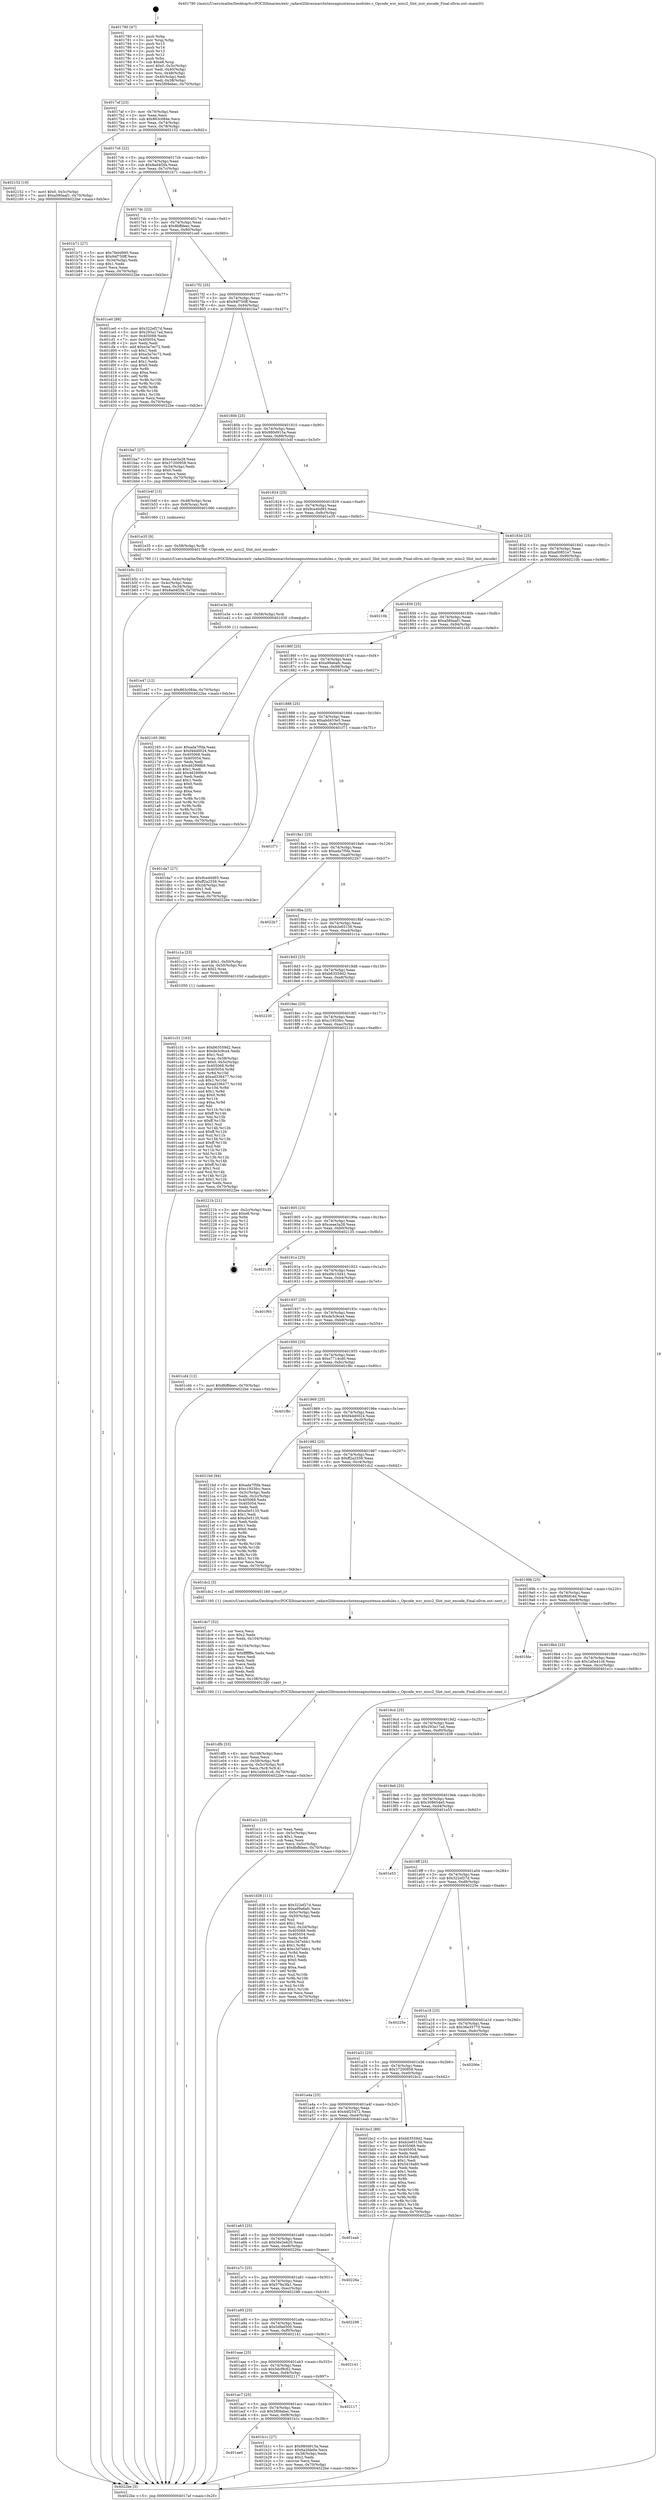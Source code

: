 digraph "0x401780" {
  label = "0x401780 (/mnt/c/Users/mathe/Desktop/tcc/POCII/binaries/extr_radare2librasmarchxtensagnuxtensa-modules.c_Opcode_wsr_misc2_Slot_inst_encode_Final-ollvm.out::main(0))"
  labelloc = "t"
  node[shape=record]

  Entry [label="",width=0.3,height=0.3,shape=circle,fillcolor=black,style=filled]
  "0x4017af" [label="{
     0x4017af [23]\l
     | [instrs]\l
     &nbsp;&nbsp;0x4017af \<+3\>: mov -0x70(%rbp),%eax\l
     &nbsp;&nbsp;0x4017b2 \<+2\>: mov %eax,%ecx\l
     &nbsp;&nbsp;0x4017b4 \<+6\>: sub $0x863c084e,%ecx\l
     &nbsp;&nbsp;0x4017ba \<+3\>: mov %eax,-0x74(%rbp)\l
     &nbsp;&nbsp;0x4017bd \<+3\>: mov %ecx,-0x78(%rbp)\l
     &nbsp;&nbsp;0x4017c0 \<+6\>: je 0000000000402152 \<main+0x9d2\>\l
  }"]
  "0x402152" [label="{
     0x402152 [19]\l
     | [instrs]\l
     &nbsp;&nbsp;0x402152 \<+7\>: movl $0x0,-0x3c(%rbp)\l
     &nbsp;&nbsp;0x402159 \<+7\>: movl $0xa580aaf1,-0x70(%rbp)\l
     &nbsp;&nbsp;0x402160 \<+5\>: jmp 00000000004022be \<main+0xb3e\>\l
  }"]
  "0x4017c6" [label="{
     0x4017c6 [22]\l
     | [instrs]\l
     &nbsp;&nbsp;0x4017c6 \<+5\>: jmp 00000000004017cb \<main+0x4b\>\l
     &nbsp;&nbsp;0x4017cb \<+3\>: mov -0x74(%rbp),%eax\l
     &nbsp;&nbsp;0x4017ce \<+5\>: sub $0x8ad4f2fa,%eax\l
     &nbsp;&nbsp;0x4017d3 \<+3\>: mov %eax,-0x7c(%rbp)\l
     &nbsp;&nbsp;0x4017d6 \<+6\>: je 0000000000401b71 \<main+0x3f1\>\l
  }"]
  Exit [label="",width=0.3,height=0.3,shape=circle,fillcolor=black,style=filled,peripheries=2]
  "0x401b71" [label="{
     0x401b71 [27]\l
     | [instrs]\l
     &nbsp;&nbsp;0x401b71 \<+5\>: mov $0x7fe0d995,%eax\l
     &nbsp;&nbsp;0x401b76 \<+5\>: mov $0x94f750ff,%ecx\l
     &nbsp;&nbsp;0x401b7b \<+3\>: mov -0x34(%rbp),%edx\l
     &nbsp;&nbsp;0x401b7e \<+3\>: cmp $0x1,%edx\l
     &nbsp;&nbsp;0x401b81 \<+3\>: cmovl %ecx,%eax\l
     &nbsp;&nbsp;0x401b84 \<+3\>: mov %eax,-0x70(%rbp)\l
     &nbsp;&nbsp;0x401b87 \<+5\>: jmp 00000000004022be \<main+0xb3e\>\l
  }"]
  "0x4017dc" [label="{
     0x4017dc [22]\l
     | [instrs]\l
     &nbsp;&nbsp;0x4017dc \<+5\>: jmp 00000000004017e1 \<main+0x61\>\l
     &nbsp;&nbsp;0x4017e1 \<+3\>: mov -0x74(%rbp),%eax\l
     &nbsp;&nbsp;0x4017e4 \<+5\>: sub $0x8bffdeec,%eax\l
     &nbsp;&nbsp;0x4017e9 \<+3\>: mov %eax,-0x80(%rbp)\l
     &nbsp;&nbsp;0x4017ec \<+6\>: je 0000000000401ce0 \<main+0x560\>\l
  }"]
  "0x401e47" [label="{
     0x401e47 [12]\l
     | [instrs]\l
     &nbsp;&nbsp;0x401e47 \<+7\>: movl $0x863c084e,-0x70(%rbp)\l
     &nbsp;&nbsp;0x401e4e \<+5\>: jmp 00000000004022be \<main+0xb3e\>\l
  }"]
  "0x401ce0" [label="{
     0x401ce0 [88]\l
     | [instrs]\l
     &nbsp;&nbsp;0x401ce0 \<+5\>: mov $0x322ef27d,%eax\l
     &nbsp;&nbsp;0x401ce5 \<+5\>: mov $0x293a17ad,%ecx\l
     &nbsp;&nbsp;0x401cea \<+7\>: mov 0x405068,%edx\l
     &nbsp;&nbsp;0x401cf1 \<+7\>: mov 0x405054,%esi\l
     &nbsp;&nbsp;0x401cf8 \<+2\>: mov %edx,%edi\l
     &nbsp;&nbsp;0x401cfa \<+6\>: add $0xe3a7ec72,%edi\l
     &nbsp;&nbsp;0x401d00 \<+3\>: sub $0x1,%edi\l
     &nbsp;&nbsp;0x401d03 \<+6\>: sub $0xe3a7ec72,%edi\l
     &nbsp;&nbsp;0x401d09 \<+3\>: imul %edi,%edx\l
     &nbsp;&nbsp;0x401d0c \<+3\>: and $0x1,%edx\l
     &nbsp;&nbsp;0x401d0f \<+3\>: cmp $0x0,%edx\l
     &nbsp;&nbsp;0x401d12 \<+4\>: sete %r8b\l
     &nbsp;&nbsp;0x401d16 \<+3\>: cmp $0xa,%esi\l
     &nbsp;&nbsp;0x401d19 \<+4\>: setl %r9b\l
     &nbsp;&nbsp;0x401d1d \<+3\>: mov %r8b,%r10b\l
     &nbsp;&nbsp;0x401d20 \<+3\>: and %r9b,%r10b\l
     &nbsp;&nbsp;0x401d23 \<+3\>: xor %r9b,%r8b\l
     &nbsp;&nbsp;0x401d26 \<+3\>: or %r8b,%r10b\l
     &nbsp;&nbsp;0x401d29 \<+4\>: test $0x1,%r10b\l
     &nbsp;&nbsp;0x401d2d \<+3\>: cmovne %ecx,%eax\l
     &nbsp;&nbsp;0x401d30 \<+3\>: mov %eax,-0x70(%rbp)\l
     &nbsp;&nbsp;0x401d33 \<+5\>: jmp 00000000004022be \<main+0xb3e\>\l
  }"]
  "0x4017f2" [label="{
     0x4017f2 [25]\l
     | [instrs]\l
     &nbsp;&nbsp;0x4017f2 \<+5\>: jmp 00000000004017f7 \<main+0x77\>\l
     &nbsp;&nbsp;0x4017f7 \<+3\>: mov -0x74(%rbp),%eax\l
     &nbsp;&nbsp;0x4017fa \<+5\>: sub $0x94f750ff,%eax\l
     &nbsp;&nbsp;0x4017ff \<+6\>: mov %eax,-0x84(%rbp)\l
     &nbsp;&nbsp;0x401805 \<+6\>: je 0000000000401ba7 \<main+0x427\>\l
  }"]
  "0x401e3e" [label="{
     0x401e3e [9]\l
     | [instrs]\l
     &nbsp;&nbsp;0x401e3e \<+4\>: mov -0x58(%rbp),%rdi\l
     &nbsp;&nbsp;0x401e42 \<+5\>: call 0000000000401030 \<free@plt\>\l
     | [calls]\l
     &nbsp;&nbsp;0x401030 \{1\} (unknown)\l
  }"]
  "0x401ba7" [label="{
     0x401ba7 [27]\l
     | [instrs]\l
     &nbsp;&nbsp;0x401ba7 \<+5\>: mov $0xceae3a28,%eax\l
     &nbsp;&nbsp;0x401bac \<+5\>: mov $0x37200958,%ecx\l
     &nbsp;&nbsp;0x401bb1 \<+3\>: mov -0x34(%rbp),%edx\l
     &nbsp;&nbsp;0x401bb4 \<+3\>: cmp $0x0,%edx\l
     &nbsp;&nbsp;0x401bb7 \<+3\>: cmove %ecx,%eax\l
     &nbsp;&nbsp;0x401bba \<+3\>: mov %eax,-0x70(%rbp)\l
     &nbsp;&nbsp;0x401bbd \<+5\>: jmp 00000000004022be \<main+0xb3e\>\l
  }"]
  "0x40180b" [label="{
     0x40180b [25]\l
     | [instrs]\l
     &nbsp;&nbsp;0x40180b \<+5\>: jmp 0000000000401810 \<main+0x90\>\l
     &nbsp;&nbsp;0x401810 \<+3\>: mov -0x74(%rbp),%eax\l
     &nbsp;&nbsp;0x401813 \<+5\>: sub $0x980d915a,%eax\l
     &nbsp;&nbsp;0x401818 \<+6\>: mov %eax,-0x88(%rbp)\l
     &nbsp;&nbsp;0x40181e \<+6\>: je 0000000000401b4f \<main+0x3cf\>\l
  }"]
  "0x401dfb" [label="{
     0x401dfb [33]\l
     | [instrs]\l
     &nbsp;&nbsp;0x401dfb \<+6\>: mov -0x108(%rbp),%ecx\l
     &nbsp;&nbsp;0x401e01 \<+3\>: imul %eax,%ecx\l
     &nbsp;&nbsp;0x401e04 \<+4\>: mov -0x58(%rbp),%r8\l
     &nbsp;&nbsp;0x401e08 \<+4\>: movslq -0x5c(%rbp),%r9\l
     &nbsp;&nbsp;0x401e0c \<+4\>: mov %ecx,(%r8,%r9,4)\l
     &nbsp;&nbsp;0x401e10 \<+7\>: movl $0x1a0e41c6,-0x70(%rbp)\l
     &nbsp;&nbsp;0x401e17 \<+5\>: jmp 00000000004022be \<main+0xb3e\>\l
  }"]
  "0x401b4f" [label="{
     0x401b4f [13]\l
     | [instrs]\l
     &nbsp;&nbsp;0x401b4f \<+4\>: mov -0x48(%rbp),%rax\l
     &nbsp;&nbsp;0x401b53 \<+4\>: mov 0x8(%rax),%rdi\l
     &nbsp;&nbsp;0x401b57 \<+5\>: call 0000000000401060 \<atoi@plt\>\l
     | [calls]\l
     &nbsp;&nbsp;0x401060 \{1\} (unknown)\l
  }"]
  "0x401824" [label="{
     0x401824 [25]\l
     | [instrs]\l
     &nbsp;&nbsp;0x401824 \<+5\>: jmp 0000000000401829 \<main+0xa9\>\l
     &nbsp;&nbsp;0x401829 \<+3\>: mov -0x74(%rbp),%eax\l
     &nbsp;&nbsp;0x40182c \<+5\>: sub $0x9ce40d93,%eax\l
     &nbsp;&nbsp;0x401831 \<+6\>: mov %eax,-0x8c(%rbp)\l
     &nbsp;&nbsp;0x401837 \<+6\>: je 0000000000401e35 \<main+0x6b5\>\l
  }"]
  "0x401dc7" [label="{
     0x401dc7 [52]\l
     | [instrs]\l
     &nbsp;&nbsp;0x401dc7 \<+2\>: xor %ecx,%ecx\l
     &nbsp;&nbsp;0x401dc9 \<+5\>: mov $0x2,%edx\l
     &nbsp;&nbsp;0x401dce \<+6\>: mov %edx,-0x104(%rbp)\l
     &nbsp;&nbsp;0x401dd4 \<+1\>: cltd\l
     &nbsp;&nbsp;0x401dd5 \<+6\>: mov -0x104(%rbp),%esi\l
     &nbsp;&nbsp;0x401ddb \<+2\>: idiv %esi\l
     &nbsp;&nbsp;0x401ddd \<+6\>: imul $0xfffffffe,%edx,%edx\l
     &nbsp;&nbsp;0x401de3 \<+2\>: mov %ecx,%edi\l
     &nbsp;&nbsp;0x401de5 \<+2\>: sub %edx,%edi\l
     &nbsp;&nbsp;0x401de7 \<+2\>: mov %ecx,%edx\l
     &nbsp;&nbsp;0x401de9 \<+3\>: sub $0x1,%edx\l
     &nbsp;&nbsp;0x401dec \<+2\>: add %edx,%edi\l
     &nbsp;&nbsp;0x401dee \<+2\>: sub %edi,%ecx\l
     &nbsp;&nbsp;0x401df0 \<+6\>: mov %ecx,-0x108(%rbp)\l
     &nbsp;&nbsp;0x401df6 \<+5\>: call 0000000000401160 \<next_i\>\l
     | [calls]\l
     &nbsp;&nbsp;0x401160 \{1\} (/mnt/c/Users/mathe/Desktop/tcc/POCII/binaries/extr_radare2librasmarchxtensagnuxtensa-modules.c_Opcode_wsr_misc2_Slot_inst_encode_Final-ollvm.out::next_i)\l
  }"]
  "0x401e35" [label="{
     0x401e35 [9]\l
     | [instrs]\l
     &nbsp;&nbsp;0x401e35 \<+4\>: mov -0x58(%rbp),%rdi\l
     &nbsp;&nbsp;0x401e39 \<+5\>: call 0000000000401760 \<Opcode_wsr_misc2_Slot_inst_encode\>\l
     | [calls]\l
     &nbsp;&nbsp;0x401760 \{1\} (/mnt/c/Users/mathe/Desktop/tcc/POCII/binaries/extr_radare2librasmarchxtensagnuxtensa-modules.c_Opcode_wsr_misc2_Slot_inst_encode_Final-ollvm.out::Opcode_wsr_misc2_Slot_inst_encode)\l
  }"]
  "0x40183d" [label="{
     0x40183d [25]\l
     | [instrs]\l
     &nbsp;&nbsp;0x40183d \<+5\>: jmp 0000000000401842 \<main+0xc2\>\l
     &nbsp;&nbsp;0x401842 \<+3\>: mov -0x74(%rbp),%eax\l
     &nbsp;&nbsp;0x401845 \<+5\>: sub $0xa00851e7,%eax\l
     &nbsp;&nbsp;0x40184a \<+6\>: mov %eax,-0x90(%rbp)\l
     &nbsp;&nbsp;0x401850 \<+6\>: je 000000000040210b \<main+0x98b\>\l
  }"]
  "0x401c31" [label="{
     0x401c31 [163]\l
     | [instrs]\l
     &nbsp;&nbsp;0x401c31 \<+5\>: mov $0xb63559d2,%ecx\l
     &nbsp;&nbsp;0x401c36 \<+5\>: mov $0xde3c9ca4,%edx\l
     &nbsp;&nbsp;0x401c3b \<+3\>: mov $0x1,%sil\l
     &nbsp;&nbsp;0x401c3e \<+4\>: mov %rax,-0x58(%rbp)\l
     &nbsp;&nbsp;0x401c42 \<+7\>: movl $0x0,-0x5c(%rbp)\l
     &nbsp;&nbsp;0x401c49 \<+8\>: mov 0x405068,%r8d\l
     &nbsp;&nbsp;0x401c51 \<+8\>: mov 0x405054,%r9d\l
     &nbsp;&nbsp;0x401c59 \<+3\>: mov %r8d,%r10d\l
     &nbsp;&nbsp;0x401c5c \<+7\>: add $0xad336477,%r10d\l
     &nbsp;&nbsp;0x401c63 \<+4\>: sub $0x1,%r10d\l
     &nbsp;&nbsp;0x401c67 \<+7\>: sub $0xad336477,%r10d\l
     &nbsp;&nbsp;0x401c6e \<+4\>: imul %r10d,%r8d\l
     &nbsp;&nbsp;0x401c72 \<+4\>: and $0x1,%r8d\l
     &nbsp;&nbsp;0x401c76 \<+4\>: cmp $0x0,%r8d\l
     &nbsp;&nbsp;0x401c7a \<+4\>: sete %r11b\l
     &nbsp;&nbsp;0x401c7e \<+4\>: cmp $0xa,%r9d\l
     &nbsp;&nbsp;0x401c82 \<+3\>: setl %bl\l
     &nbsp;&nbsp;0x401c85 \<+3\>: mov %r11b,%r14b\l
     &nbsp;&nbsp;0x401c88 \<+4\>: xor $0xff,%r14b\l
     &nbsp;&nbsp;0x401c8c \<+3\>: mov %bl,%r15b\l
     &nbsp;&nbsp;0x401c8f \<+4\>: xor $0xff,%r15b\l
     &nbsp;&nbsp;0x401c93 \<+4\>: xor $0x1,%sil\l
     &nbsp;&nbsp;0x401c97 \<+3\>: mov %r14b,%r12b\l
     &nbsp;&nbsp;0x401c9a \<+4\>: and $0xff,%r12b\l
     &nbsp;&nbsp;0x401c9e \<+3\>: and %sil,%r11b\l
     &nbsp;&nbsp;0x401ca1 \<+3\>: mov %r15b,%r13b\l
     &nbsp;&nbsp;0x401ca4 \<+4\>: and $0xff,%r13b\l
     &nbsp;&nbsp;0x401ca8 \<+3\>: and %sil,%bl\l
     &nbsp;&nbsp;0x401cab \<+3\>: or %r11b,%r12b\l
     &nbsp;&nbsp;0x401cae \<+3\>: or %bl,%r13b\l
     &nbsp;&nbsp;0x401cb1 \<+3\>: xor %r13b,%r12b\l
     &nbsp;&nbsp;0x401cb4 \<+3\>: or %r15b,%r14b\l
     &nbsp;&nbsp;0x401cb7 \<+4\>: xor $0xff,%r14b\l
     &nbsp;&nbsp;0x401cbb \<+4\>: or $0x1,%sil\l
     &nbsp;&nbsp;0x401cbf \<+3\>: and %sil,%r14b\l
     &nbsp;&nbsp;0x401cc2 \<+3\>: or %r14b,%r12b\l
     &nbsp;&nbsp;0x401cc5 \<+4\>: test $0x1,%r12b\l
     &nbsp;&nbsp;0x401cc9 \<+3\>: cmovne %edx,%ecx\l
     &nbsp;&nbsp;0x401ccc \<+3\>: mov %ecx,-0x70(%rbp)\l
     &nbsp;&nbsp;0x401ccf \<+5\>: jmp 00000000004022be \<main+0xb3e\>\l
  }"]
  "0x40210b" [label="{
     0x40210b\l
  }", style=dashed]
  "0x401856" [label="{
     0x401856 [25]\l
     | [instrs]\l
     &nbsp;&nbsp;0x401856 \<+5\>: jmp 000000000040185b \<main+0xdb\>\l
     &nbsp;&nbsp;0x40185b \<+3\>: mov -0x74(%rbp),%eax\l
     &nbsp;&nbsp;0x40185e \<+5\>: sub $0xa580aaf1,%eax\l
     &nbsp;&nbsp;0x401863 \<+6\>: mov %eax,-0x94(%rbp)\l
     &nbsp;&nbsp;0x401869 \<+6\>: je 0000000000402165 \<main+0x9e5\>\l
  }"]
  "0x401b5c" [label="{
     0x401b5c [21]\l
     | [instrs]\l
     &nbsp;&nbsp;0x401b5c \<+3\>: mov %eax,-0x4c(%rbp)\l
     &nbsp;&nbsp;0x401b5f \<+3\>: mov -0x4c(%rbp),%eax\l
     &nbsp;&nbsp;0x401b62 \<+3\>: mov %eax,-0x34(%rbp)\l
     &nbsp;&nbsp;0x401b65 \<+7\>: movl $0x8ad4f2fa,-0x70(%rbp)\l
     &nbsp;&nbsp;0x401b6c \<+5\>: jmp 00000000004022be \<main+0xb3e\>\l
  }"]
  "0x402165" [label="{
     0x402165 [88]\l
     | [instrs]\l
     &nbsp;&nbsp;0x402165 \<+5\>: mov $0xada7f5fa,%eax\l
     &nbsp;&nbsp;0x40216a \<+5\>: mov $0xf4dd0024,%ecx\l
     &nbsp;&nbsp;0x40216f \<+7\>: mov 0x405068,%edx\l
     &nbsp;&nbsp;0x402176 \<+7\>: mov 0x405054,%esi\l
     &nbsp;&nbsp;0x40217d \<+2\>: mov %edx,%edi\l
     &nbsp;&nbsp;0x40217f \<+6\>: sub $0x462998b9,%edi\l
     &nbsp;&nbsp;0x402185 \<+3\>: sub $0x1,%edi\l
     &nbsp;&nbsp;0x402188 \<+6\>: add $0x462998b9,%edi\l
     &nbsp;&nbsp;0x40218e \<+3\>: imul %edi,%edx\l
     &nbsp;&nbsp;0x402191 \<+3\>: and $0x1,%edx\l
     &nbsp;&nbsp;0x402194 \<+3\>: cmp $0x0,%edx\l
     &nbsp;&nbsp;0x402197 \<+4\>: sete %r8b\l
     &nbsp;&nbsp;0x40219b \<+3\>: cmp $0xa,%esi\l
     &nbsp;&nbsp;0x40219e \<+4\>: setl %r9b\l
     &nbsp;&nbsp;0x4021a2 \<+3\>: mov %r8b,%r10b\l
     &nbsp;&nbsp;0x4021a5 \<+3\>: and %r9b,%r10b\l
     &nbsp;&nbsp;0x4021a8 \<+3\>: xor %r9b,%r8b\l
     &nbsp;&nbsp;0x4021ab \<+3\>: or %r8b,%r10b\l
     &nbsp;&nbsp;0x4021ae \<+4\>: test $0x1,%r10b\l
     &nbsp;&nbsp;0x4021b2 \<+3\>: cmovne %ecx,%eax\l
     &nbsp;&nbsp;0x4021b5 \<+3\>: mov %eax,-0x70(%rbp)\l
     &nbsp;&nbsp;0x4021b8 \<+5\>: jmp 00000000004022be \<main+0xb3e\>\l
  }"]
  "0x40186f" [label="{
     0x40186f [25]\l
     | [instrs]\l
     &nbsp;&nbsp;0x40186f \<+5\>: jmp 0000000000401874 \<main+0xf4\>\l
     &nbsp;&nbsp;0x401874 \<+3\>: mov -0x74(%rbp),%eax\l
     &nbsp;&nbsp;0x401877 \<+5\>: sub $0xa99a6afc,%eax\l
     &nbsp;&nbsp;0x40187c \<+6\>: mov %eax,-0x98(%rbp)\l
     &nbsp;&nbsp;0x401882 \<+6\>: je 0000000000401da7 \<main+0x627\>\l
  }"]
  "0x401780" [label="{
     0x401780 [47]\l
     | [instrs]\l
     &nbsp;&nbsp;0x401780 \<+1\>: push %rbp\l
     &nbsp;&nbsp;0x401781 \<+3\>: mov %rsp,%rbp\l
     &nbsp;&nbsp;0x401784 \<+2\>: push %r15\l
     &nbsp;&nbsp;0x401786 \<+2\>: push %r14\l
     &nbsp;&nbsp;0x401788 \<+2\>: push %r13\l
     &nbsp;&nbsp;0x40178a \<+2\>: push %r12\l
     &nbsp;&nbsp;0x40178c \<+1\>: push %rbx\l
     &nbsp;&nbsp;0x40178d \<+7\>: sub $0xe8,%rsp\l
     &nbsp;&nbsp;0x401794 \<+7\>: movl $0x0,-0x3c(%rbp)\l
     &nbsp;&nbsp;0x40179b \<+3\>: mov %edi,-0x40(%rbp)\l
     &nbsp;&nbsp;0x40179e \<+4\>: mov %rsi,-0x48(%rbp)\l
     &nbsp;&nbsp;0x4017a2 \<+3\>: mov -0x40(%rbp),%edi\l
     &nbsp;&nbsp;0x4017a5 \<+3\>: mov %edi,-0x38(%rbp)\l
     &nbsp;&nbsp;0x4017a8 \<+7\>: movl $0x5f08ebec,-0x70(%rbp)\l
  }"]
  "0x401da7" [label="{
     0x401da7 [27]\l
     | [instrs]\l
     &nbsp;&nbsp;0x401da7 \<+5\>: mov $0x9ce40d93,%eax\l
     &nbsp;&nbsp;0x401dac \<+5\>: mov $0xff2a2558,%ecx\l
     &nbsp;&nbsp;0x401db1 \<+3\>: mov -0x2d(%rbp),%dl\l
     &nbsp;&nbsp;0x401db4 \<+3\>: test $0x1,%dl\l
     &nbsp;&nbsp;0x401db7 \<+3\>: cmovne %ecx,%eax\l
     &nbsp;&nbsp;0x401dba \<+3\>: mov %eax,-0x70(%rbp)\l
     &nbsp;&nbsp;0x401dbd \<+5\>: jmp 00000000004022be \<main+0xb3e\>\l
  }"]
  "0x401888" [label="{
     0x401888 [25]\l
     | [instrs]\l
     &nbsp;&nbsp;0x401888 \<+5\>: jmp 000000000040188d \<main+0x10d\>\l
     &nbsp;&nbsp;0x40188d \<+3\>: mov -0x74(%rbp),%eax\l
     &nbsp;&nbsp;0x401890 \<+5\>: sub $0xabd453e5,%eax\l
     &nbsp;&nbsp;0x401895 \<+6\>: mov %eax,-0x9c(%rbp)\l
     &nbsp;&nbsp;0x40189b \<+6\>: je 0000000000401f71 \<main+0x7f1\>\l
  }"]
  "0x4022be" [label="{
     0x4022be [5]\l
     | [instrs]\l
     &nbsp;&nbsp;0x4022be \<+5\>: jmp 00000000004017af \<main+0x2f\>\l
  }"]
  "0x401f71" [label="{
     0x401f71\l
  }", style=dashed]
  "0x4018a1" [label="{
     0x4018a1 [25]\l
     | [instrs]\l
     &nbsp;&nbsp;0x4018a1 \<+5\>: jmp 00000000004018a6 \<main+0x126\>\l
     &nbsp;&nbsp;0x4018a6 \<+3\>: mov -0x74(%rbp),%eax\l
     &nbsp;&nbsp;0x4018a9 \<+5\>: sub $0xada7f5fa,%eax\l
     &nbsp;&nbsp;0x4018ae \<+6\>: mov %eax,-0xa0(%rbp)\l
     &nbsp;&nbsp;0x4018b4 \<+6\>: je 00000000004022b7 \<main+0xb37\>\l
  }"]
  "0x401ae0" [label="{
     0x401ae0\l
  }", style=dashed]
  "0x4022b7" [label="{
     0x4022b7\l
  }", style=dashed]
  "0x4018ba" [label="{
     0x4018ba [25]\l
     | [instrs]\l
     &nbsp;&nbsp;0x4018ba \<+5\>: jmp 00000000004018bf \<main+0x13f\>\l
     &nbsp;&nbsp;0x4018bf \<+3\>: mov -0x74(%rbp),%eax\l
     &nbsp;&nbsp;0x4018c2 \<+5\>: sub $0xb2e65156,%eax\l
     &nbsp;&nbsp;0x4018c7 \<+6\>: mov %eax,-0xa4(%rbp)\l
     &nbsp;&nbsp;0x4018cd \<+6\>: je 0000000000401c1a \<main+0x49a\>\l
  }"]
  "0x401b1c" [label="{
     0x401b1c [27]\l
     | [instrs]\l
     &nbsp;&nbsp;0x401b1c \<+5\>: mov $0x980d915a,%eax\l
     &nbsp;&nbsp;0x401b21 \<+5\>: mov $0x6a2fde0e,%ecx\l
     &nbsp;&nbsp;0x401b26 \<+3\>: mov -0x38(%rbp),%edx\l
     &nbsp;&nbsp;0x401b29 \<+3\>: cmp $0x2,%edx\l
     &nbsp;&nbsp;0x401b2c \<+3\>: cmovne %ecx,%eax\l
     &nbsp;&nbsp;0x401b2f \<+3\>: mov %eax,-0x70(%rbp)\l
     &nbsp;&nbsp;0x401b32 \<+5\>: jmp 00000000004022be \<main+0xb3e\>\l
  }"]
  "0x401c1a" [label="{
     0x401c1a [23]\l
     | [instrs]\l
     &nbsp;&nbsp;0x401c1a \<+7\>: movl $0x1,-0x50(%rbp)\l
     &nbsp;&nbsp;0x401c21 \<+4\>: movslq -0x50(%rbp),%rax\l
     &nbsp;&nbsp;0x401c25 \<+4\>: shl $0x2,%rax\l
     &nbsp;&nbsp;0x401c29 \<+3\>: mov %rax,%rdi\l
     &nbsp;&nbsp;0x401c2c \<+5\>: call 0000000000401050 \<malloc@plt\>\l
     | [calls]\l
     &nbsp;&nbsp;0x401050 \{1\} (unknown)\l
  }"]
  "0x4018d3" [label="{
     0x4018d3 [25]\l
     | [instrs]\l
     &nbsp;&nbsp;0x4018d3 \<+5\>: jmp 00000000004018d8 \<main+0x158\>\l
     &nbsp;&nbsp;0x4018d8 \<+3\>: mov -0x74(%rbp),%eax\l
     &nbsp;&nbsp;0x4018db \<+5\>: sub $0xb63559d2,%eax\l
     &nbsp;&nbsp;0x4018e0 \<+6\>: mov %eax,-0xa8(%rbp)\l
     &nbsp;&nbsp;0x4018e6 \<+6\>: je 0000000000402230 \<main+0xab0\>\l
  }"]
  "0x401ac7" [label="{
     0x401ac7 [25]\l
     | [instrs]\l
     &nbsp;&nbsp;0x401ac7 \<+5\>: jmp 0000000000401acc \<main+0x34c\>\l
     &nbsp;&nbsp;0x401acc \<+3\>: mov -0x74(%rbp),%eax\l
     &nbsp;&nbsp;0x401acf \<+5\>: sub $0x5f08ebec,%eax\l
     &nbsp;&nbsp;0x401ad4 \<+6\>: mov %eax,-0xf8(%rbp)\l
     &nbsp;&nbsp;0x401ada \<+6\>: je 0000000000401b1c \<main+0x39c\>\l
  }"]
  "0x402230" [label="{
     0x402230\l
  }", style=dashed]
  "0x4018ec" [label="{
     0x4018ec [25]\l
     | [instrs]\l
     &nbsp;&nbsp;0x4018ec \<+5\>: jmp 00000000004018f1 \<main+0x171\>\l
     &nbsp;&nbsp;0x4018f1 \<+3\>: mov -0x74(%rbp),%eax\l
     &nbsp;&nbsp;0x4018f4 \<+5\>: sub $0xc1933fcc,%eax\l
     &nbsp;&nbsp;0x4018f9 \<+6\>: mov %eax,-0xac(%rbp)\l
     &nbsp;&nbsp;0x4018ff \<+6\>: je 000000000040221b \<main+0xa9b\>\l
  }"]
  "0x402117" [label="{
     0x402117\l
  }", style=dashed]
  "0x40221b" [label="{
     0x40221b [21]\l
     | [instrs]\l
     &nbsp;&nbsp;0x40221b \<+3\>: mov -0x2c(%rbp),%eax\l
     &nbsp;&nbsp;0x40221e \<+7\>: add $0xe8,%rsp\l
     &nbsp;&nbsp;0x402225 \<+1\>: pop %rbx\l
     &nbsp;&nbsp;0x402226 \<+2\>: pop %r12\l
     &nbsp;&nbsp;0x402228 \<+2\>: pop %r13\l
     &nbsp;&nbsp;0x40222a \<+2\>: pop %r14\l
     &nbsp;&nbsp;0x40222c \<+2\>: pop %r15\l
     &nbsp;&nbsp;0x40222e \<+1\>: pop %rbp\l
     &nbsp;&nbsp;0x40222f \<+1\>: ret\l
  }"]
  "0x401905" [label="{
     0x401905 [25]\l
     | [instrs]\l
     &nbsp;&nbsp;0x401905 \<+5\>: jmp 000000000040190a \<main+0x18a\>\l
     &nbsp;&nbsp;0x40190a \<+3\>: mov -0x74(%rbp),%eax\l
     &nbsp;&nbsp;0x40190d \<+5\>: sub $0xceae3a28,%eax\l
     &nbsp;&nbsp;0x401912 \<+6\>: mov %eax,-0xb0(%rbp)\l
     &nbsp;&nbsp;0x401918 \<+6\>: je 0000000000402135 \<main+0x9b5\>\l
  }"]
  "0x401aae" [label="{
     0x401aae [25]\l
     | [instrs]\l
     &nbsp;&nbsp;0x401aae \<+5\>: jmp 0000000000401ab3 \<main+0x333\>\l
     &nbsp;&nbsp;0x401ab3 \<+3\>: mov -0x74(%rbp),%eax\l
     &nbsp;&nbsp;0x401ab6 \<+5\>: sub $0x5dcf9c62,%eax\l
     &nbsp;&nbsp;0x401abb \<+6\>: mov %eax,-0xf4(%rbp)\l
     &nbsp;&nbsp;0x401ac1 \<+6\>: je 0000000000402117 \<main+0x997\>\l
  }"]
  "0x402135" [label="{
     0x402135\l
  }", style=dashed]
  "0x40191e" [label="{
     0x40191e [25]\l
     | [instrs]\l
     &nbsp;&nbsp;0x40191e \<+5\>: jmp 0000000000401923 \<main+0x1a3\>\l
     &nbsp;&nbsp;0x401923 \<+3\>: mov -0x74(%rbp),%eax\l
     &nbsp;&nbsp;0x401926 \<+5\>: sub $0xd9c15d41,%eax\l
     &nbsp;&nbsp;0x40192b \<+6\>: mov %eax,-0xb4(%rbp)\l
     &nbsp;&nbsp;0x401931 \<+6\>: je 0000000000401f65 \<main+0x7e5\>\l
  }"]
  "0x402141" [label="{
     0x402141\l
  }", style=dashed]
  "0x401f65" [label="{
     0x401f65\l
  }", style=dashed]
  "0x401937" [label="{
     0x401937 [25]\l
     | [instrs]\l
     &nbsp;&nbsp;0x401937 \<+5\>: jmp 000000000040193c \<main+0x1bc\>\l
     &nbsp;&nbsp;0x40193c \<+3\>: mov -0x74(%rbp),%eax\l
     &nbsp;&nbsp;0x40193f \<+5\>: sub $0xde3c9ca4,%eax\l
     &nbsp;&nbsp;0x401944 \<+6\>: mov %eax,-0xb8(%rbp)\l
     &nbsp;&nbsp;0x40194a \<+6\>: je 0000000000401cd4 \<main+0x554\>\l
  }"]
  "0x401a95" [label="{
     0x401a95 [25]\l
     | [instrs]\l
     &nbsp;&nbsp;0x401a95 \<+5\>: jmp 0000000000401a9a \<main+0x31a\>\l
     &nbsp;&nbsp;0x401a9a \<+3\>: mov -0x74(%rbp),%eax\l
     &nbsp;&nbsp;0x401a9d \<+5\>: sub $0x5d9af300,%eax\l
     &nbsp;&nbsp;0x401aa2 \<+6\>: mov %eax,-0xf0(%rbp)\l
     &nbsp;&nbsp;0x401aa8 \<+6\>: je 0000000000402141 \<main+0x9c1\>\l
  }"]
  "0x401cd4" [label="{
     0x401cd4 [12]\l
     | [instrs]\l
     &nbsp;&nbsp;0x401cd4 \<+7\>: movl $0x8bffdeec,-0x70(%rbp)\l
     &nbsp;&nbsp;0x401cdb \<+5\>: jmp 00000000004022be \<main+0xb3e\>\l
  }"]
  "0x401950" [label="{
     0x401950 [25]\l
     | [instrs]\l
     &nbsp;&nbsp;0x401950 \<+5\>: jmp 0000000000401955 \<main+0x1d5\>\l
     &nbsp;&nbsp;0x401955 \<+3\>: mov -0x74(%rbp),%eax\l
     &nbsp;&nbsp;0x401958 \<+5\>: sub $0xe7714cd0,%eax\l
     &nbsp;&nbsp;0x40195d \<+6\>: mov %eax,-0xbc(%rbp)\l
     &nbsp;&nbsp;0x401963 \<+6\>: je 0000000000401f8c \<main+0x80c\>\l
  }"]
  "0x402298" [label="{
     0x402298\l
  }", style=dashed]
  "0x401f8c" [label="{
     0x401f8c\l
  }", style=dashed]
  "0x401969" [label="{
     0x401969 [25]\l
     | [instrs]\l
     &nbsp;&nbsp;0x401969 \<+5\>: jmp 000000000040196e \<main+0x1ee\>\l
     &nbsp;&nbsp;0x40196e \<+3\>: mov -0x74(%rbp),%eax\l
     &nbsp;&nbsp;0x401971 \<+5\>: sub $0xf4dd0024,%eax\l
     &nbsp;&nbsp;0x401976 \<+6\>: mov %eax,-0xc0(%rbp)\l
     &nbsp;&nbsp;0x40197c \<+6\>: je 00000000004021bd \<main+0xa3d\>\l
  }"]
  "0x401a7c" [label="{
     0x401a7c [25]\l
     | [instrs]\l
     &nbsp;&nbsp;0x401a7c \<+5\>: jmp 0000000000401a81 \<main+0x301\>\l
     &nbsp;&nbsp;0x401a81 \<+3\>: mov -0x74(%rbp),%eax\l
     &nbsp;&nbsp;0x401a84 \<+5\>: sub $0x579a3fa1,%eax\l
     &nbsp;&nbsp;0x401a89 \<+6\>: mov %eax,-0xec(%rbp)\l
     &nbsp;&nbsp;0x401a8f \<+6\>: je 0000000000402298 \<main+0xb18\>\l
  }"]
  "0x4021bd" [label="{
     0x4021bd [94]\l
     | [instrs]\l
     &nbsp;&nbsp;0x4021bd \<+5\>: mov $0xada7f5fa,%eax\l
     &nbsp;&nbsp;0x4021c2 \<+5\>: mov $0xc1933fcc,%ecx\l
     &nbsp;&nbsp;0x4021c7 \<+3\>: mov -0x3c(%rbp),%edx\l
     &nbsp;&nbsp;0x4021ca \<+3\>: mov %edx,-0x2c(%rbp)\l
     &nbsp;&nbsp;0x4021cd \<+7\>: mov 0x405068,%edx\l
     &nbsp;&nbsp;0x4021d4 \<+7\>: mov 0x405054,%esi\l
     &nbsp;&nbsp;0x4021db \<+2\>: mov %edx,%edi\l
     &nbsp;&nbsp;0x4021dd \<+6\>: sub $0xa5e5135,%edi\l
     &nbsp;&nbsp;0x4021e3 \<+3\>: sub $0x1,%edi\l
     &nbsp;&nbsp;0x4021e6 \<+6\>: add $0xa5e5135,%edi\l
     &nbsp;&nbsp;0x4021ec \<+3\>: imul %edi,%edx\l
     &nbsp;&nbsp;0x4021ef \<+3\>: and $0x1,%edx\l
     &nbsp;&nbsp;0x4021f2 \<+3\>: cmp $0x0,%edx\l
     &nbsp;&nbsp;0x4021f5 \<+4\>: sete %r8b\l
     &nbsp;&nbsp;0x4021f9 \<+3\>: cmp $0xa,%esi\l
     &nbsp;&nbsp;0x4021fc \<+4\>: setl %r9b\l
     &nbsp;&nbsp;0x402200 \<+3\>: mov %r8b,%r10b\l
     &nbsp;&nbsp;0x402203 \<+3\>: and %r9b,%r10b\l
     &nbsp;&nbsp;0x402206 \<+3\>: xor %r9b,%r8b\l
     &nbsp;&nbsp;0x402209 \<+3\>: or %r8b,%r10b\l
     &nbsp;&nbsp;0x40220c \<+4\>: test $0x1,%r10b\l
     &nbsp;&nbsp;0x402210 \<+3\>: cmovne %ecx,%eax\l
     &nbsp;&nbsp;0x402213 \<+3\>: mov %eax,-0x70(%rbp)\l
     &nbsp;&nbsp;0x402216 \<+5\>: jmp 00000000004022be \<main+0xb3e\>\l
  }"]
  "0x401982" [label="{
     0x401982 [25]\l
     | [instrs]\l
     &nbsp;&nbsp;0x401982 \<+5\>: jmp 0000000000401987 \<main+0x207\>\l
     &nbsp;&nbsp;0x401987 \<+3\>: mov -0x74(%rbp),%eax\l
     &nbsp;&nbsp;0x40198a \<+5\>: sub $0xff2a2558,%eax\l
     &nbsp;&nbsp;0x40198f \<+6\>: mov %eax,-0xc4(%rbp)\l
     &nbsp;&nbsp;0x401995 \<+6\>: je 0000000000401dc2 \<main+0x642\>\l
  }"]
  "0x40226a" [label="{
     0x40226a\l
  }", style=dashed]
  "0x401dc2" [label="{
     0x401dc2 [5]\l
     | [instrs]\l
     &nbsp;&nbsp;0x401dc2 \<+5\>: call 0000000000401160 \<next_i\>\l
     | [calls]\l
     &nbsp;&nbsp;0x401160 \{1\} (/mnt/c/Users/mathe/Desktop/tcc/POCII/binaries/extr_radare2librasmarchxtensagnuxtensa-modules.c_Opcode_wsr_misc2_Slot_inst_encode_Final-ollvm.out::next_i)\l
  }"]
  "0x40199b" [label="{
     0x40199b [25]\l
     | [instrs]\l
     &nbsp;&nbsp;0x40199b \<+5\>: jmp 00000000004019a0 \<main+0x220\>\l
     &nbsp;&nbsp;0x4019a0 \<+3\>: mov -0x74(%rbp),%eax\l
     &nbsp;&nbsp;0x4019a3 \<+5\>: sub $0xf6bfc4d,%eax\l
     &nbsp;&nbsp;0x4019a8 \<+6\>: mov %eax,-0xc8(%rbp)\l
     &nbsp;&nbsp;0x4019ae \<+6\>: je 0000000000401fde \<main+0x85e\>\l
  }"]
  "0x401a63" [label="{
     0x401a63 [25]\l
     | [instrs]\l
     &nbsp;&nbsp;0x401a63 \<+5\>: jmp 0000000000401a68 \<main+0x2e8\>\l
     &nbsp;&nbsp;0x401a68 \<+3\>: mov -0x74(%rbp),%eax\l
     &nbsp;&nbsp;0x401a6b \<+5\>: sub $0x56e3eb20,%eax\l
     &nbsp;&nbsp;0x401a70 \<+6\>: mov %eax,-0xe8(%rbp)\l
     &nbsp;&nbsp;0x401a76 \<+6\>: je 000000000040226a \<main+0xaea\>\l
  }"]
  "0x401fde" [label="{
     0x401fde\l
  }", style=dashed]
  "0x4019b4" [label="{
     0x4019b4 [25]\l
     | [instrs]\l
     &nbsp;&nbsp;0x4019b4 \<+5\>: jmp 00000000004019b9 \<main+0x239\>\l
     &nbsp;&nbsp;0x4019b9 \<+3\>: mov -0x74(%rbp),%eax\l
     &nbsp;&nbsp;0x4019bc \<+5\>: sub $0x1a0e41c6,%eax\l
     &nbsp;&nbsp;0x4019c1 \<+6\>: mov %eax,-0xcc(%rbp)\l
     &nbsp;&nbsp;0x4019c7 \<+6\>: je 0000000000401e1c \<main+0x69c\>\l
  }"]
  "0x401eab" [label="{
     0x401eab\l
  }", style=dashed]
  "0x401e1c" [label="{
     0x401e1c [25]\l
     | [instrs]\l
     &nbsp;&nbsp;0x401e1c \<+2\>: xor %eax,%eax\l
     &nbsp;&nbsp;0x401e1e \<+3\>: mov -0x5c(%rbp),%ecx\l
     &nbsp;&nbsp;0x401e21 \<+3\>: sub $0x1,%eax\l
     &nbsp;&nbsp;0x401e24 \<+2\>: sub %eax,%ecx\l
     &nbsp;&nbsp;0x401e26 \<+3\>: mov %ecx,-0x5c(%rbp)\l
     &nbsp;&nbsp;0x401e29 \<+7\>: movl $0x8bffdeec,-0x70(%rbp)\l
     &nbsp;&nbsp;0x401e30 \<+5\>: jmp 00000000004022be \<main+0xb3e\>\l
  }"]
  "0x4019cd" [label="{
     0x4019cd [25]\l
     | [instrs]\l
     &nbsp;&nbsp;0x4019cd \<+5\>: jmp 00000000004019d2 \<main+0x252\>\l
     &nbsp;&nbsp;0x4019d2 \<+3\>: mov -0x74(%rbp),%eax\l
     &nbsp;&nbsp;0x4019d5 \<+5\>: sub $0x293a17ad,%eax\l
     &nbsp;&nbsp;0x4019da \<+6\>: mov %eax,-0xd0(%rbp)\l
     &nbsp;&nbsp;0x4019e0 \<+6\>: je 0000000000401d38 \<main+0x5b8\>\l
  }"]
  "0x401a4a" [label="{
     0x401a4a [25]\l
     | [instrs]\l
     &nbsp;&nbsp;0x401a4a \<+5\>: jmp 0000000000401a4f \<main+0x2cf\>\l
     &nbsp;&nbsp;0x401a4f \<+3\>: mov -0x74(%rbp),%eax\l
     &nbsp;&nbsp;0x401a52 \<+5\>: sub $0x44f25472,%eax\l
     &nbsp;&nbsp;0x401a57 \<+6\>: mov %eax,-0xe4(%rbp)\l
     &nbsp;&nbsp;0x401a5d \<+6\>: je 0000000000401eab \<main+0x72b\>\l
  }"]
  "0x401d38" [label="{
     0x401d38 [111]\l
     | [instrs]\l
     &nbsp;&nbsp;0x401d38 \<+5\>: mov $0x322ef27d,%eax\l
     &nbsp;&nbsp;0x401d3d \<+5\>: mov $0xa99a6afc,%ecx\l
     &nbsp;&nbsp;0x401d42 \<+3\>: mov -0x5c(%rbp),%edx\l
     &nbsp;&nbsp;0x401d45 \<+3\>: cmp -0x50(%rbp),%edx\l
     &nbsp;&nbsp;0x401d48 \<+4\>: setl %sil\l
     &nbsp;&nbsp;0x401d4c \<+4\>: and $0x1,%sil\l
     &nbsp;&nbsp;0x401d50 \<+4\>: mov %sil,-0x2d(%rbp)\l
     &nbsp;&nbsp;0x401d54 \<+7\>: mov 0x405068,%edx\l
     &nbsp;&nbsp;0x401d5b \<+7\>: mov 0x405054,%edi\l
     &nbsp;&nbsp;0x401d62 \<+3\>: mov %edx,%r8d\l
     &nbsp;&nbsp;0x401d65 \<+7\>: sub $0xc3d7ebb1,%r8d\l
     &nbsp;&nbsp;0x401d6c \<+4\>: sub $0x1,%r8d\l
     &nbsp;&nbsp;0x401d70 \<+7\>: add $0xc3d7ebb1,%r8d\l
     &nbsp;&nbsp;0x401d77 \<+4\>: imul %r8d,%edx\l
     &nbsp;&nbsp;0x401d7b \<+3\>: and $0x1,%edx\l
     &nbsp;&nbsp;0x401d7e \<+3\>: cmp $0x0,%edx\l
     &nbsp;&nbsp;0x401d81 \<+4\>: sete %sil\l
     &nbsp;&nbsp;0x401d85 \<+3\>: cmp $0xa,%edi\l
     &nbsp;&nbsp;0x401d88 \<+4\>: setl %r9b\l
     &nbsp;&nbsp;0x401d8c \<+3\>: mov %sil,%r10b\l
     &nbsp;&nbsp;0x401d8f \<+3\>: and %r9b,%r10b\l
     &nbsp;&nbsp;0x401d92 \<+3\>: xor %r9b,%sil\l
     &nbsp;&nbsp;0x401d95 \<+3\>: or %sil,%r10b\l
     &nbsp;&nbsp;0x401d98 \<+4\>: test $0x1,%r10b\l
     &nbsp;&nbsp;0x401d9c \<+3\>: cmovne %ecx,%eax\l
     &nbsp;&nbsp;0x401d9f \<+3\>: mov %eax,-0x70(%rbp)\l
     &nbsp;&nbsp;0x401da2 \<+5\>: jmp 00000000004022be \<main+0xb3e\>\l
  }"]
  "0x4019e6" [label="{
     0x4019e6 [25]\l
     | [instrs]\l
     &nbsp;&nbsp;0x4019e6 \<+5\>: jmp 00000000004019eb \<main+0x26b\>\l
     &nbsp;&nbsp;0x4019eb \<+3\>: mov -0x74(%rbp),%eax\l
     &nbsp;&nbsp;0x4019ee \<+5\>: sub $0x308654e0,%eax\l
     &nbsp;&nbsp;0x4019f3 \<+6\>: mov %eax,-0xd4(%rbp)\l
     &nbsp;&nbsp;0x4019f9 \<+6\>: je 0000000000401e53 \<main+0x6d3\>\l
  }"]
  "0x401bc2" [label="{
     0x401bc2 [88]\l
     | [instrs]\l
     &nbsp;&nbsp;0x401bc2 \<+5\>: mov $0xb63559d2,%eax\l
     &nbsp;&nbsp;0x401bc7 \<+5\>: mov $0xb2e65156,%ecx\l
     &nbsp;&nbsp;0x401bcc \<+7\>: mov 0x405068,%edx\l
     &nbsp;&nbsp;0x401bd3 \<+7\>: mov 0x405054,%esi\l
     &nbsp;&nbsp;0x401bda \<+2\>: mov %edx,%edi\l
     &nbsp;&nbsp;0x401bdc \<+6\>: add $0x5416a80,%edi\l
     &nbsp;&nbsp;0x401be2 \<+3\>: sub $0x1,%edi\l
     &nbsp;&nbsp;0x401be5 \<+6\>: sub $0x5416a80,%edi\l
     &nbsp;&nbsp;0x401beb \<+3\>: imul %edi,%edx\l
     &nbsp;&nbsp;0x401bee \<+3\>: and $0x1,%edx\l
     &nbsp;&nbsp;0x401bf1 \<+3\>: cmp $0x0,%edx\l
     &nbsp;&nbsp;0x401bf4 \<+4\>: sete %r8b\l
     &nbsp;&nbsp;0x401bf8 \<+3\>: cmp $0xa,%esi\l
     &nbsp;&nbsp;0x401bfb \<+4\>: setl %r9b\l
     &nbsp;&nbsp;0x401bff \<+3\>: mov %r8b,%r10b\l
     &nbsp;&nbsp;0x401c02 \<+3\>: and %r9b,%r10b\l
     &nbsp;&nbsp;0x401c05 \<+3\>: xor %r9b,%r8b\l
     &nbsp;&nbsp;0x401c08 \<+3\>: or %r8b,%r10b\l
     &nbsp;&nbsp;0x401c0b \<+4\>: test $0x1,%r10b\l
     &nbsp;&nbsp;0x401c0f \<+3\>: cmovne %ecx,%eax\l
     &nbsp;&nbsp;0x401c12 \<+3\>: mov %eax,-0x70(%rbp)\l
     &nbsp;&nbsp;0x401c15 \<+5\>: jmp 00000000004022be \<main+0xb3e\>\l
  }"]
  "0x401e53" [label="{
     0x401e53\l
  }", style=dashed]
  "0x4019ff" [label="{
     0x4019ff [25]\l
     | [instrs]\l
     &nbsp;&nbsp;0x4019ff \<+5\>: jmp 0000000000401a04 \<main+0x284\>\l
     &nbsp;&nbsp;0x401a04 \<+3\>: mov -0x74(%rbp),%eax\l
     &nbsp;&nbsp;0x401a07 \<+5\>: sub $0x322ef27d,%eax\l
     &nbsp;&nbsp;0x401a0c \<+6\>: mov %eax,-0xd8(%rbp)\l
     &nbsp;&nbsp;0x401a12 \<+6\>: je 000000000040225e \<main+0xade\>\l
  }"]
  "0x401a31" [label="{
     0x401a31 [25]\l
     | [instrs]\l
     &nbsp;&nbsp;0x401a31 \<+5\>: jmp 0000000000401a36 \<main+0x2b6\>\l
     &nbsp;&nbsp;0x401a36 \<+3\>: mov -0x74(%rbp),%eax\l
     &nbsp;&nbsp;0x401a39 \<+5\>: sub $0x37200958,%eax\l
     &nbsp;&nbsp;0x401a3e \<+6\>: mov %eax,-0xe0(%rbp)\l
     &nbsp;&nbsp;0x401a44 \<+6\>: je 0000000000401bc2 \<main+0x442\>\l
  }"]
  "0x40225e" [label="{
     0x40225e\l
  }", style=dashed]
  "0x401a18" [label="{
     0x401a18 [25]\l
     | [instrs]\l
     &nbsp;&nbsp;0x401a18 \<+5\>: jmp 0000000000401a1d \<main+0x29d\>\l
     &nbsp;&nbsp;0x401a1d \<+3\>: mov -0x74(%rbp),%eax\l
     &nbsp;&nbsp;0x401a20 \<+5\>: sub $0x36e35775,%eax\l
     &nbsp;&nbsp;0x401a25 \<+6\>: mov %eax,-0xdc(%rbp)\l
     &nbsp;&nbsp;0x401a2b \<+6\>: je 000000000040206e \<main+0x8ee\>\l
  }"]
  "0x40206e" [label="{
     0x40206e\l
  }", style=dashed]
  Entry -> "0x401780" [label=" 1"]
  "0x4017af" -> "0x402152" [label=" 1"]
  "0x4017af" -> "0x4017c6" [label=" 19"]
  "0x40221b" -> Exit [label=" 1"]
  "0x4017c6" -> "0x401b71" [label=" 1"]
  "0x4017c6" -> "0x4017dc" [label=" 18"]
  "0x4021bd" -> "0x4022be" [label=" 1"]
  "0x4017dc" -> "0x401ce0" [label=" 2"]
  "0x4017dc" -> "0x4017f2" [label=" 16"]
  "0x402165" -> "0x4022be" [label=" 1"]
  "0x4017f2" -> "0x401ba7" [label=" 1"]
  "0x4017f2" -> "0x40180b" [label=" 15"]
  "0x402152" -> "0x4022be" [label=" 1"]
  "0x40180b" -> "0x401b4f" [label=" 1"]
  "0x40180b" -> "0x401824" [label=" 14"]
  "0x401e47" -> "0x4022be" [label=" 1"]
  "0x401824" -> "0x401e35" [label=" 1"]
  "0x401824" -> "0x40183d" [label=" 13"]
  "0x401e3e" -> "0x401e47" [label=" 1"]
  "0x40183d" -> "0x40210b" [label=" 0"]
  "0x40183d" -> "0x401856" [label=" 13"]
  "0x401e35" -> "0x401e3e" [label=" 1"]
  "0x401856" -> "0x402165" [label=" 1"]
  "0x401856" -> "0x40186f" [label=" 12"]
  "0x401e1c" -> "0x4022be" [label=" 1"]
  "0x40186f" -> "0x401da7" [label=" 2"]
  "0x40186f" -> "0x401888" [label=" 10"]
  "0x401dfb" -> "0x4022be" [label=" 1"]
  "0x401888" -> "0x401f71" [label=" 0"]
  "0x401888" -> "0x4018a1" [label=" 10"]
  "0x401dc7" -> "0x401dfb" [label=" 1"]
  "0x4018a1" -> "0x4022b7" [label=" 0"]
  "0x4018a1" -> "0x4018ba" [label=" 10"]
  "0x401dc2" -> "0x401dc7" [label=" 1"]
  "0x4018ba" -> "0x401c1a" [label=" 1"]
  "0x4018ba" -> "0x4018d3" [label=" 9"]
  "0x401da7" -> "0x4022be" [label=" 2"]
  "0x4018d3" -> "0x402230" [label=" 0"]
  "0x4018d3" -> "0x4018ec" [label=" 9"]
  "0x401ce0" -> "0x4022be" [label=" 2"]
  "0x4018ec" -> "0x40221b" [label=" 1"]
  "0x4018ec" -> "0x401905" [label=" 8"]
  "0x401cd4" -> "0x4022be" [label=" 1"]
  "0x401905" -> "0x402135" [label=" 0"]
  "0x401905" -> "0x40191e" [label=" 8"]
  "0x401c1a" -> "0x401c31" [label=" 1"]
  "0x40191e" -> "0x401f65" [label=" 0"]
  "0x40191e" -> "0x401937" [label=" 8"]
  "0x401bc2" -> "0x4022be" [label=" 1"]
  "0x401937" -> "0x401cd4" [label=" 1"]
  "0x401937" -> "0x401950" [label=" 7"]
  "0x401b71" -> "0x4022be" [label=" 1"]
  "0x401950" -> "0x401f8c" [label=" 0"]
  "0x401950" -> "0x401969" [label=" 7"]
  "0x401b5c" -> "0x4022be" [label=" 1"]
  "0x401969" -> "0x4021bd" [label=" 1"]
  "0x401969" -> "0x401982" [label=" 6"]
  "0x4022be" -> "0x4017af" [label=" 19"]
  "0x401982" -> "0x401dc2" [label=" 1"]
  "0x401982" -> "0x40199b" [label=" 5"]
  "0x401780" -> "0x4017af" [label=" 1"]
  "0x40199b" -> "0x401fde" [label=" 0"]
  "0x40199b" -> "0x4019b4" [label=" 5"]
  "0x401ac7" -> "0x401ae0" [label=" 0"]
  "0x4019b4" -> "0x401e1c" [label=" 1"]
  "0x4019b4" -> "0x4019cd" [label=" 4"]
  "0x401ac7" -> "0x401b1c" [label=" 1"]
  "0x4019cd" -> "0x401d38" [label=" 2"]
  "0x4019cd" -> "0x4019e6" [label=" 2"]
  "0x401aae" -> "0x401ac7" [label=" 1"]
  "0x4019e6" -> "0x401e53" [label=" 0"]
  "0x4019e6" -> "0x4019ff" [label=" 2"]
  "0x401aae" -> "0x402117" [label=" 0"]
  "0x4019ff" -> "0x40225e" [label=" 0"]
  "0x4019ff" -> "0x401a18" [label=" 2"]
  "0x401a95" -> "0x401aae" [label=" 1"]
  "0x401a18" -> "0x40206e" [label=" 0"]
  "0x401a18" -> "0x401a31" [label=" 2"]
  "0x401c31" -> "0x4022be" [label=" 1"]
  "0x401a31" -> "0x401bc2" [label=" 1"]
  "0x401a31" -> "0x401a4a" [label=" 1"]
  "0x401d38" -> "0x4022be" [label=" 2"]
  "0x401a4a" -> "0x401eab" [label=" 0"]
  "0x401a4a" -> "0x401a63" [label=" 1"]
  "0x401b1c" -> "0x4022be" [label=" 1"]
  "0x401a63" -> "0x40226a" [label=" 0"]
  "0x401a63" -> "0x401a7c" [label=" 1"]
  "0x401b4f" -> "0x401b5c" [label=" 1"]
  "0x401a7c" -> "0x402298" [label=" 0"]
  "0x401a7c" -> "0x401a95" [label=" 1"]
  "0x401ba7" -> "0x4022be" [label=" 1"]
  "0x401a95" -> "0x402141" [label=" 0"]
}
